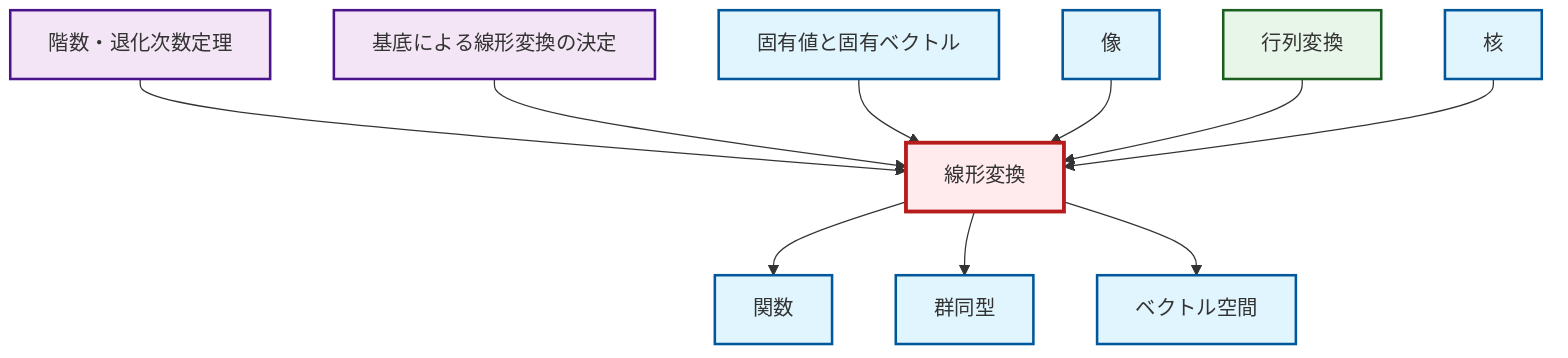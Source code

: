 graph TD
    classDef definition fill:#e1f5fe,stroke:#01579b,stroke-width:2px
    classDef theorem fill:#f3e5f5,stroke:#4a148c,stroke-width:2px
    classDef axiom fill:#fff3e0,stroke:#e65100,stroke-width:2px
    classDef example fill:#e8f5e9,stroke:#1b5e20,stroke-width:2px
    classDef current fill:#ffebee,stroke:#b71c1c,stroke-width:3px
    def-linear-transformation["線形変換"]:::definition
    def-image["像"]:::definition
    def-function["関数"]:::definition
    def-isomorphism["群同型"]:::definition
    def-eigenvalue-eigenvector["固有値と固有ベクトル"]:::definition
    ex-matrix-transformation["行列変換"]:::example
    thm-rank-nullity["階数・退化次数定理"]:::theorem
    thm-linear-transformation-basis["基底による線形変換の決定"]:::theorem
    def-kernel["核"]:::definition
    def-vector-space["ベクトル空間"]:::definition
    def-linear-transformation --> def-function
    thm-rank-nullity --> def-linear-transformation
    thm-linear-transformation-basis --> def-linear-transformation
    def-eigenvalue-eigenvector --> def-linear-transformation
    def-linear-transformation --> def-isomorphism
    def-linear-transformation --> def-vector-space
    def-image --> def-linear-transformation
    ex-matrix-transformation --> def-linear-transformation
    def-kernel --> def-linear-transformation
    class def-linear-transformation current
